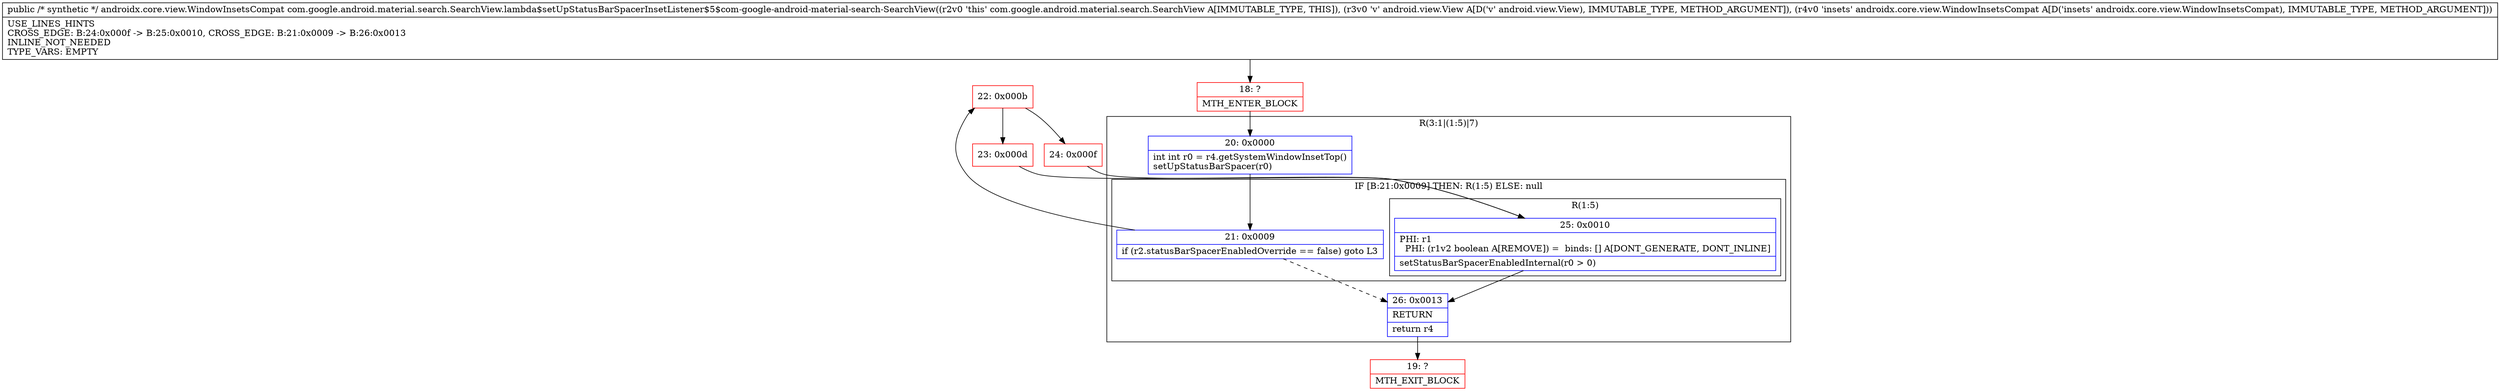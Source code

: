 digraph "CFG forcom.google.android.material.search.SearchView.lambda$setUpStatusBarSpacerInsetListener$5$com\-google\-android\-material\-search\-SearchView(Landroid\/view\/View;Landroidx\/core\/view\/WindowInsetsCompat;)Landroidx\/core\/view\/WindowInsetsCompat;" {
subgraph cluster_Region_1244336156 {
label = "R(3:1|(1:5)|7)";
node [shape=record,color=blue];
Node_20 [shape=record,label="{20\:\ 0x0000|int int r0 = r4.getSystemWindowInsetTop()\lsetUpStatusBarSpacer(r0)\l}"];
subgraph cluster_IfRegion_479373014 {
label = "IF [B:21:0x0009] THEN: R(1:5) ELSE: null";
node [shape=record,color=blue];
Node_21 [shape=record,label="{21\:\ 0x0009|if (r2.statusBarSpacerEnabledOverride == false) goto L3\l}"];
subgraph cluster_Region_177636424 {
label = "R(1:5)";
node [shape=record,color=blue];
Node_25 [shape=record,label="{25\:\ 0x0010|PHI: r1 \l  PHI: (r1v2 boolean A[REMOVE]) =  binds: [] A[DONT_GENERATE, DONT_INLINE]\l|setStatusBarSpacerEnabledInternal(r0 \> 0)\l}"];
}
}
Node_26 [shape=record,label="{26\:\ 0x0013|RETURN\l|return r4\l}"];
}
Node_18 [shape=record,color=red,label="{18\:\ ?|MTH_ENTER_BLOCK\l}"];
Node_22 [shape=record,color=red,label="{22\:\ 0x000b}"];
Node_23 [shape=record,color=red,label="{23\:\ 0x000d}"];
Node_24 [shape=record,color=red,label="{24\:\ 0x000f}"];
Node_19 [shape=record,color=red,label="{19\:\ ?|MTH_EXIT_BLOCK\l}"];
MethodNode[shape=record,label="{public \/* synthetic *\/ androidx.core.view.WindowInsetsCompat com.google.android.material.search.SearchView.lambda$setUpStatusBarSpacerInsetListener$5$com\-google\-android\-material\-search\-SearchView((r2v0 'this' com.google.android.material.search.SearchView A[IMMUTABLE_TYPE, THIS]), (r3v0 'v' android.view.View A[D('v' android.view.View), IMMUTABLE_TYPE, METHOD_ARGUMENT]), (r4v0 'insets' androidx.core.view.WindowInsetsCompat A[D('insets' androidx.core.view.WindowInsetsCompat), IMMUTABLE_TYPE, METHOD_ARGUMENT]))  | USE_LINES_HINTS\lCROSS_EDGE: B:24:0x000f \-\> B:25:0x0010, CROSS_EDGE: B:21:0x0009 \-\> B:26:0x0013\lINLINE_NOT_NEEDED\lTYPE_VARS: EMPTY\l}"];
MethodNode -> Node_18;Node_20 -> Node_21;
Node_21 -> Node_22;
Node_21 -> Node_26[style=dashed];
Node_25 -> Node_26;
Node_26 -> Node_19;
Node_18 -> Node_20;
Node_22 -> Node_23;
Node_22 -> Node_24;
Node_23 -> Node_25;
Node_24 -> Node_25;
}

